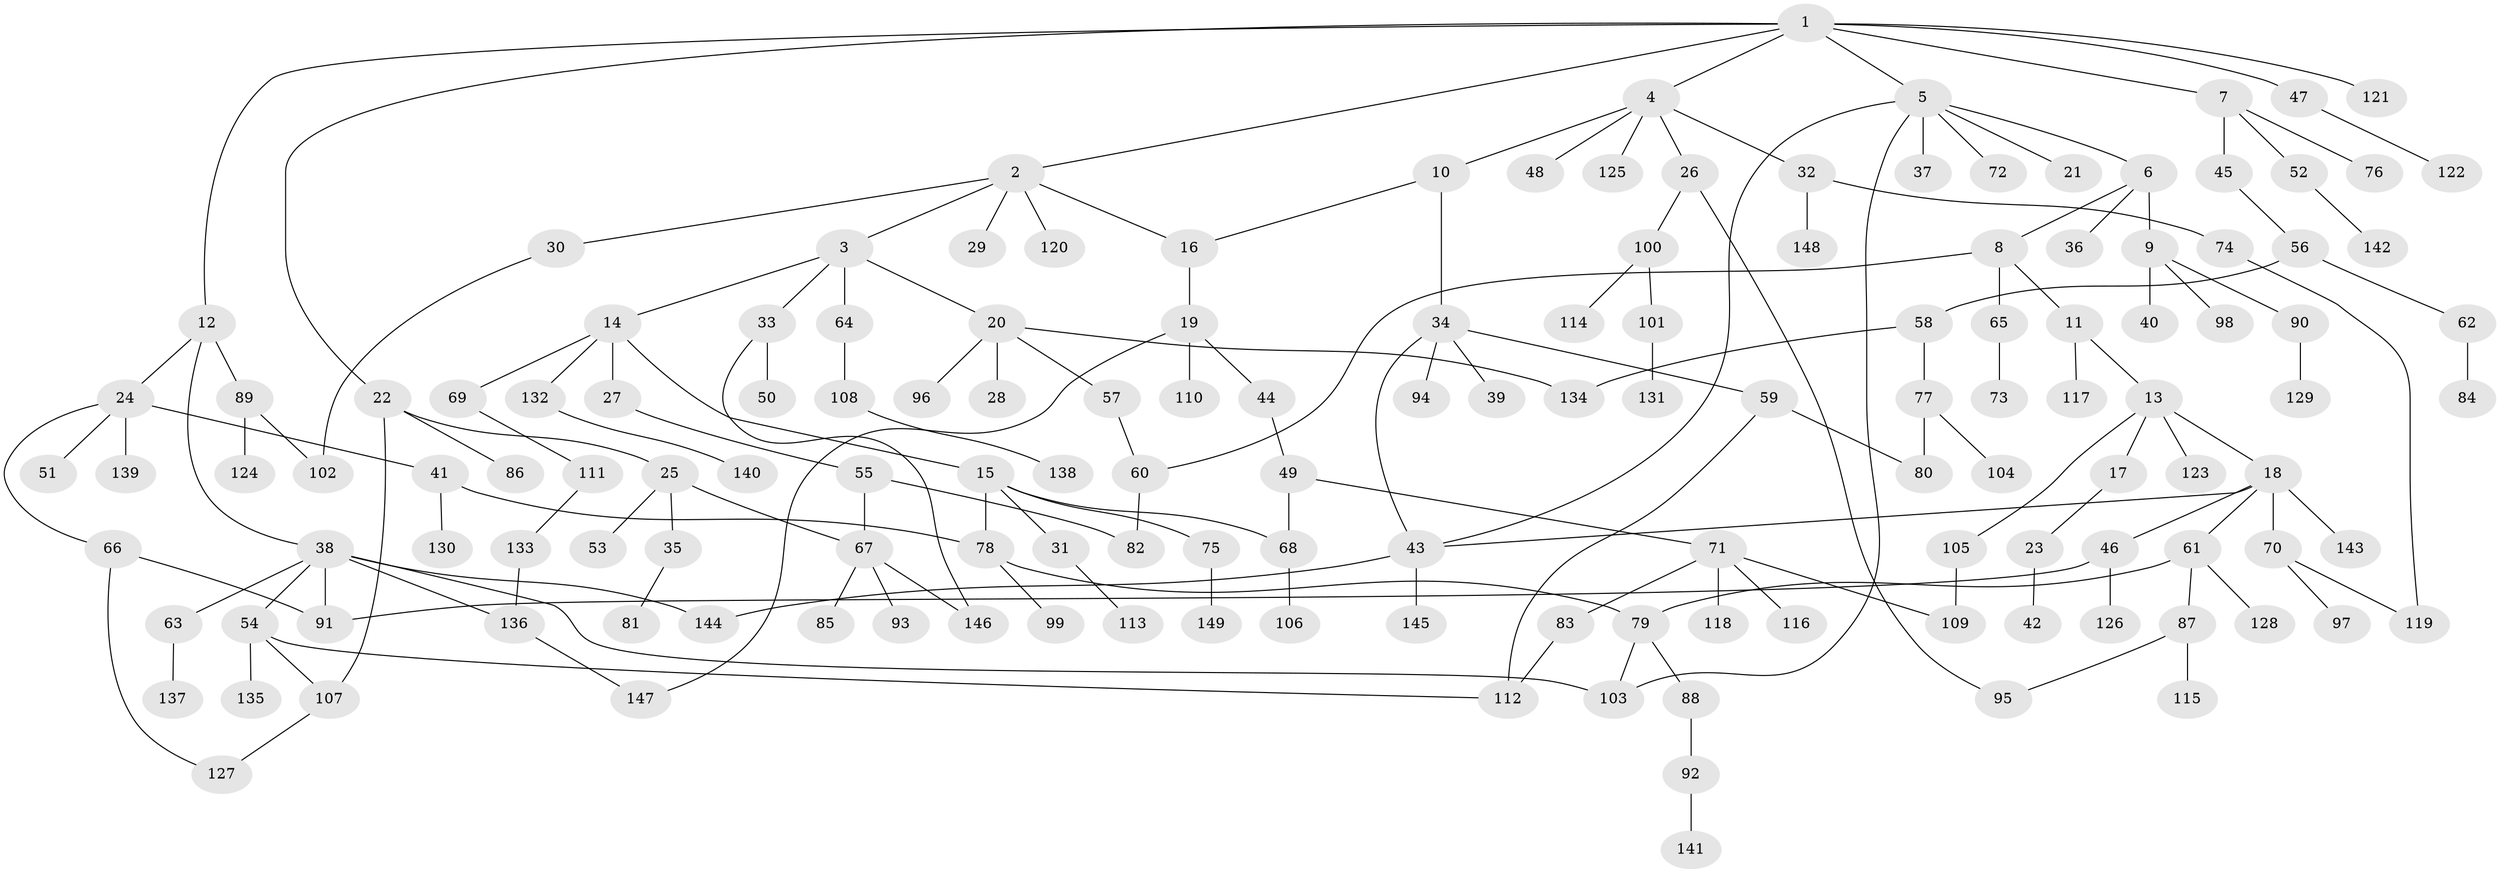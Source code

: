 // coarse degree distribution, {13: 0.009615384615384616, 7: 0.028846153846153848, 6: 0.019230769230769232, 5: 0.08653846153846154, 3: 0.10576923076923077, 4: 0.08653846153846154, 2: 0.23076923076923078, 1: 0.4230769230769231, 8: 0.009615384615384616}
// Generated by graph-tools (version 1.1) at 2025/41/03/06/25 10:41:27]
// undirected, 149 vertices, 175 edges
graph export_dot {
graph [start="1"]
  node [color=gray90,style=filled];
  1;
  2;
  3;
  4;
  5;
  6;
  7;
  8;
  9;
  10;
  11;
  12;
  13;
  14;
  15;
  16;
  17;
  18;
  19;
  20;
  21;
  22;
  23;
  24;
  25;
  26;
  27;
  28;
  29;
  30;
  31;
  32;
  33;
  34;
  35;
  36;
  37;
  38;
  39;
  40;
  41;
  42;
  43;
  44;
  45;
  46;
  47;
  48;
  49;
  50;
  51;
  52;
  53;
  54;
  55;
  56;
  57;
  58;
  59;
  60;
  61;
  62;
  63;
  64;
  65;
  66;
  67;
  68;
  69;
  70;
  71;
  72;
  73;
  74;
  75;
  76;
  77;
  78;
  79;
  80;
  81;
  82;
  83;
  84;
  85;
  86;
  87;
  88;
  89;
  90;
  91;
  92;
  93;
  94;
  95;
  96;
  97;
  98;
  99;
  100;
  101;
  102;
  103;
  104;
  105;
  106;
  107;
  108;
  109;
  110;
  111;
  112;
  113;
  114;
  115;
  116;
  117;
  118;
  119;
  120;
  121;
  122;
  123;
  124;
  125;
  126;
  127;
  128;
  129;
  130;
  131;
  132;
  133;
  134;
  135;
  136;
  137;
  138;
  139;
  140;
  141;
  142;
  143;
  144;
  145;
  146;
  147;
  148;
  149;
  1 -- 2;
  1 -- 4;
  1 -- 5;
  1 -- 7;
  1 -- 12;
  1 -- 22;
  1 -- 47;
  1 -- 121;
  2 -- 3;
  2 -- 16;
  2 -- 29;
  2 -- 30;
  2 -- 120;
  3 -- 14;
  3 -- 20;
  3 -- 33;
  3 -- 64;
  4 -- 10;
  4 -- 26;
  4 -- 32;
  4 -- 48;
  4 -- 125;
  5 -- 6;
  5 -- 21;
  5 -- 37;
  5 -- 72;
  5 -- 103;
  5 -- 43;
  6 -- 8;
  6 -- 9;
  6 -- 36;
  7 -- 45;
  7 -- 52;
  7 -- 76;
  8 -- 11;
  8 -- 65;
  8 -- 60;
  9 -- 40;
  9 -- 90;
  9 -- 98;
  10 -- 34;
  10 -- 16;
  11 -- 13;
  11 -- 117;
  12 -- 24;
  12 -- 38;
  12 -- 89;
  13 -- 17;
  13 -- 18;
  13 -- 105;
  13 -- 123;
  14 -- 15;
  14 -- 27;
  14 -- 69;
  14 -- 132;
  15 -- 31;
  15 -- 68;
  15 -- 75;
  15 -- 78;
  16 -- 19;
  17 -- 23;
  18 -- 46;
  18 -- 61;
  18 -- 70;
  18 -- 143;
  18 -- 43;
  19 -- 44;
  19 -- 110;
  19 -- 147;
  20 -- 28;
  20 -- 57;
  20 -- 96;
  20 -- 134;
  22 -- 25;
  22 -- 86;
  22 -- 107;
  23 -- 42;
  24 -- 41;
  24 -- 51;
  24 -- 66;
  24 -- 139;
  25 -- 35;
  25 -- 53;
  25 -- 67;
  26 -- 100;
  26 -- 95;
  27 -- 55;
  30 -- 102;
  31 -- 113;
  32 -- 74;
  32 -- 148;
  33 -- 50;
  33 -- 146;
  34 -- 39;
  34 -- 43;
  34 -- 59;
  34 -- 94;
  35 -- 81;
  38 -- 54;
  38 -- 63;
  38 -- 144;
  38 -- 91;
  38 -- 136;
  38 -- 103;
  41 -- 130;
  41 -- 78;
  43 -- 145;
  43 -- 144;
  44 -- 49;
  45 -- 56;
  46 -- 126;
  46 -- 91;
  47 -- 122;
  49 -- 71;
  49 -- 68;
  52 -- 142;
  54 -- 107;
  54 -- 135;
  54 -- 112;
  55 -- 67;
  55 -- 82;
  56 -- 58;
  56 -- 62;
  57 -- 60;
  58 -- 77;
  58 -- 134;
  59 -- 80;
  59 -- 112;
  60 -- 82;
  61 -- 87;
  61 -- 128;
  61 -- 79;
  62 -- 84;
  63 -- 137;
  64 -- 108;
  65 -- 73;
  66 -- 91;
  66 -- 127;
  67 -- 85;
  67 -- 93;
  67 -- 146;
  68 -- 106;
  69 -- 111;
  70 -- 97;
  70 -- 119;
  71 -- 83;
  71 -- 109;
  71 -- 116;
  71 -- 118;
  74 -- 119;
  75 -- 149;
  77 -- 104;
  77 -- 80;
  78 -- 79;
  78 -- 99;
  79 -- 88;
  79 -- 103;
  83 -- 112;
  87 -- 95;
  87 -- 115;
  88 -- 92;
  89 -- 124;
  89 -- 102;
  90 -- 129;
  92 -- 141;
  100 -- 101;
  100 -- 114;
  101 -- 131;
  105 -- 109;
  107 -- 127;
  108 -- 138;
  111 -- 133;
  132 -- 140;
  133 -- 136;
  136 -- 147;
}
